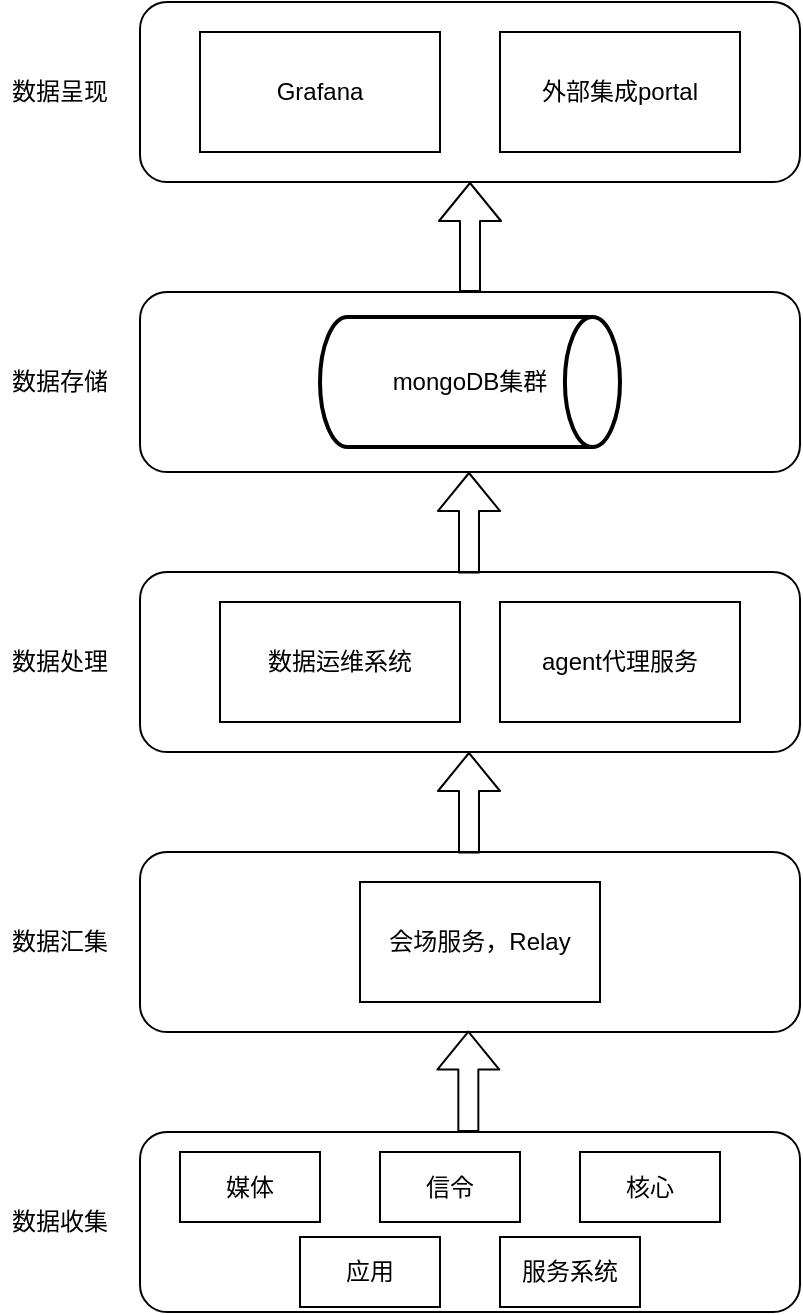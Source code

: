 <mxfile version="14.2.2" type="github">
  <diagram id="ft7_9u52nOeRCnv9DeZ4" name="Page-1">
    <mxGraphModel dx="1303" dy="805" grid="1" gridSize="10" guides="1" tooltips="1" connect="1" arrows="1" fold="1" page="1" pageScale="1" pageWidth="827" pageHeight="1169" math="0" shadow="0">
      <root>
        <mxCell id="0" />
        <mxCell id="1" parent="0" />
        <mxCell id="zXXFbBilxmNKrW1xNDXD-1" value="" style="rounded=1;whiteSpace=wrap;html=1;" vertex="1" parent="1">
          <mxGeometry x="130" y="115" width="330" height="90" as="geometry" />
        </mxCell>
        <mxCell id="zXXFbBilxmNKrW1xNDXD-2" value="数据呈现" style="text;html=1;strokeColor=none;fillColor=none;align=center;verticalAlign=middle;whiteSpace=wrap;rounded=0;" vertex="1" parent="1">
          <mxGeometry x="60" y="150" width="60" height="20" as="geometry" />
        </mxCell>
        <mxCell id="zXXFbBilxmNKrW1xNDXD-3" value="Grafana" style="rounded=0;whiteSpace=wrap;html=1;" vertex="1" parent="1">
          <mxGeometry x="160" y="130" width="120" height="60" as="geometry" />
        </mxCell>
        <mxCell id="zXXFbBilxmNKrW1xNDXD-5" value="外部集成portal" style="rounded=0;whiteSpace=wrap;html=1;" vertex="1" parent="1">
          <mxGeometry x="310" y="130" width="120" height="60" as="geometry" />
        </mxCell>
        <mxCell id="zXXFbBilxmNKrW1xNDXD-6" value="" style="rounded=1;whiteSpace=wrap;html=1;" vertex="1" parent="1">
          <mxGeometry x="130" y="260" width="330" height="90" as="geometry" />
        </mxCell>
        <mxCell id="zXXFbBilxmNKrW1xNDXD-8" value="" style="shape=flexArrow;endArrow=classic;html=1;entryX=0.5;entryY=1;entryDx=0;entryDy=0;exitX=0.5;exitY=0;exitDx=0;exitDy=0;" edge="1" parent="1" source="zXXFbBilxmNKrW1xNDXD-6" target="zXXFbBilxmNKrW1xNDXD-1">
          <mxGeometry width="50" height="50" relative="1" as="geometry">
            <mxPoint x="340" y="320" as="sourcePoint" />
            <mxPoint x="390" y="270" as="targetPoint" />
          </mxGeometry>
        </mxCell>
        <mxCell id="zXXFbBilxmNKrW1xNDXD-9" value="数据存储" style="text;html=1;strokeColor=none;fillColor=none;align=center;verticalAlign=middle;whiteSpace=wrap;rounded=0;" vertex="1" parent="1">
          <mxGeometry x="65" y="297.5" width="50" height="15" as="geometry" />
        </mxCell>
        <mxCell id="zXXFbBilxmNKrW1xNDXD-10" value="mongoDB集群" style="strokeWidth=2;html=1;shape=mxgraph.flowchart.direct_data;whiteSpace=wrap;" vertex="1" parent="1">
          <mxGeometry x="220" y="272.5" width="150" height="65" as="geometry" />
        </mxCell>
        <mxCell id="zXXFbBilxmNKrW1xNDXD-11" value="" style="rounded=1;whiteSpace=wrap;html=1;" vertex="1" parent="1">
          <mxGeometry x="130" y="400" width="330" height="90" as="geometry" />
        </mxCell>
        <mxCell id="zXXFbBilxmNKrW1xNDXD-12" value="数据处理" style="text;html=1;strokeColor=none;fillColor=none;align=center;verticalAlign=middle;whiteSpace=wrap;rounded=0;" vertex="1" parent="1">
          <mxGeometry x="65" y="437.5" width="50" height="15" as="geometry" />
        </mxCell>
        <mxCell id="zXXFbBilxmNKrW1xNDXD-14" value="数据运维系统" style="rounded=0;whiteSpace=wrap;html=1;" vertex="1" parent="1">
          <mxGeometry x="170" y="415" width="120" height="60" as="geometry" />
        </mxCell>
        <mxCell id="zXXFbBilxmNKrW1xNDXD-15" value="agent代理服务" style="rounded=0;whiteSpace=wrap;html=1;" vertex="1" parent="1">
          <mxGeometry x="310" y="415" width="120" height="60" as="geometry" />
        </mxCell>
        <mxCell id="zXXFbBilxmNKrW1xNDXD-16" value="" style="rounded=1;whiteSpace=wrap;html=1;" vertex="1" parent="1">
          <mxGeometry x="130" y="540" width="330" height="90" as="geometry" />
        </mxCell>
        <mxCell id="zXXFbBilxmNKrW1xNDXD-25" value="" style="shape=flexArrow;endArrow=classic;html=1;" edge="1" parent="1">
          <mxGeometry width="50" height="50" relative="1" as="geometry">
            <mxPoint x="294.5" y="400.71" as="sourcePoint" />
            <mxPoint x="294.5" y="349.999" as="targetPoint" />
            <Array as="points">
              <mxPoint x="294.5" y="400.71" />
            </Array>
          </mxGeometry>
        </mxCell>
        <mxCell id="zXXFbBilxmNKrW1xNDXD-26" value="会场服务，Relay" style="rounded=0;whiteSpace=wrap;html=1;" vertex="1" parent="1">
          <mxGeometry x="240" y="555" width="120" height="60" as="geometry" />
        </mxCell>
        <mxCell id="zXXFbBilxmNKrW1xNDXD-28" value="数据汇集" style="text;html=1;strokeColor=none;fillColor=none;align=center;verticalAlign=middle;whiteSpace=wrap;rounded=0;" vertex="1" parent="1">
          <mxGeometry x="65" y="577.5" width="50" height="15" as="geometry" />
        </mxCell>
        <mxCell id="zXXFbBilxmNKrW1xNDXD-30" value="" style="shape=flexArrow;endArrow=classic;html=1;" edge="1" parent="1">
          <mxGeometry width="50" height="50" relative="1" as="geometry">
            <mxPoint x="294.5" y="540.71" as="sourcePoint" />
            <mxPoint x="294.5" y="489.999" as="targetPoint" />
          </mxGeometry>
        </mxCell>
        <mxCell id="zXXFbBilxmNKrW1xNDXD-31" value="" style="rounded=1;whiteSpace=wrap;html=1;" vertex="1" parent="1">
          <mxGeometry x="130" y="680" width="330" height="90" as="geometry" />
        </mxCell>
        <mxCell id="zXXFbBilxmNKrW1xNDXD-32" value="媒体" style="rounded=0;whiteSpace=wrap;html=1;" vertex="1" parent="1">
          <mxGeometry x="150" y="690" width="70" height="35" as="geometry" />
        </mxCell>
        <mxCell id="zXXFbBilxmNKrW1xNDXD-33" value="数据收集" style="text;html=1;strokeColor=none;fillColor=none;align=center;verticalAlign=middle;whiteSpace=wrap;rounded=0;" vertex="1" parent="1">
          <mxGeometry x="65" y="717.5" width="50" height="15" as="geometry" />
        </mxCell>
        <mxCell id="zXXFbBilxmNKrW1xNDXD-34" value="信令" style="rounded=0;whiteSpace=wrap;html=1;" vertex="1" parent="1">
          <mxGeometry x="250" y="690" width="70" height="35" as="geometry" />
        </mxCell>
        <mxCell id="zXXFbBilxmNKrW1xNDXD-35" value="核心" style="rounded=0;whiteSpace=wrap;html=1;" vertex="1" parent="1">
          <mxGeometry x="350" y="690" width="70" height="35" as="geometry" />
        </mxCell>
        <mxCell id="zXXFbBilxmNKrW1xNDXD-36" value="应用" style="rounded=0;whiteSpace=wrap;html=1;" vertex="1" parent="1">
          <mxGeometry x="210" y="732.5" width="70" height="35" as="geometry" />
        </mxCell>
        <mxCell id="zXXFbBilxmNKrW1xNDXD-37" value="服务系统" style="rounded=0;whiteSpace=wrap;html=1;" vertex="1" parent="1">
          <mxGeometry x="310" y="732.5" width="70" height="35" as="geometry" />
        </mxCell>
        <mxCell id="zXXFbBilxmNKrW1xNDXD-38" value="" style="shape=flexArrow;endArrow=classic;html=1;" edge="1" parent="1">
          <mxGeometry width="50" height="50" relative="1" as="geometry">
            <mxPoint x="294.17" y="680" as="sourcePoint" />
            <mxPoint x="294.17" y="629.289" as="targetPoint" />
          </mxGeometry>
        </mxCell>
      </root>
    </mxGraphModel>
  </diagram>
</mxfile>
